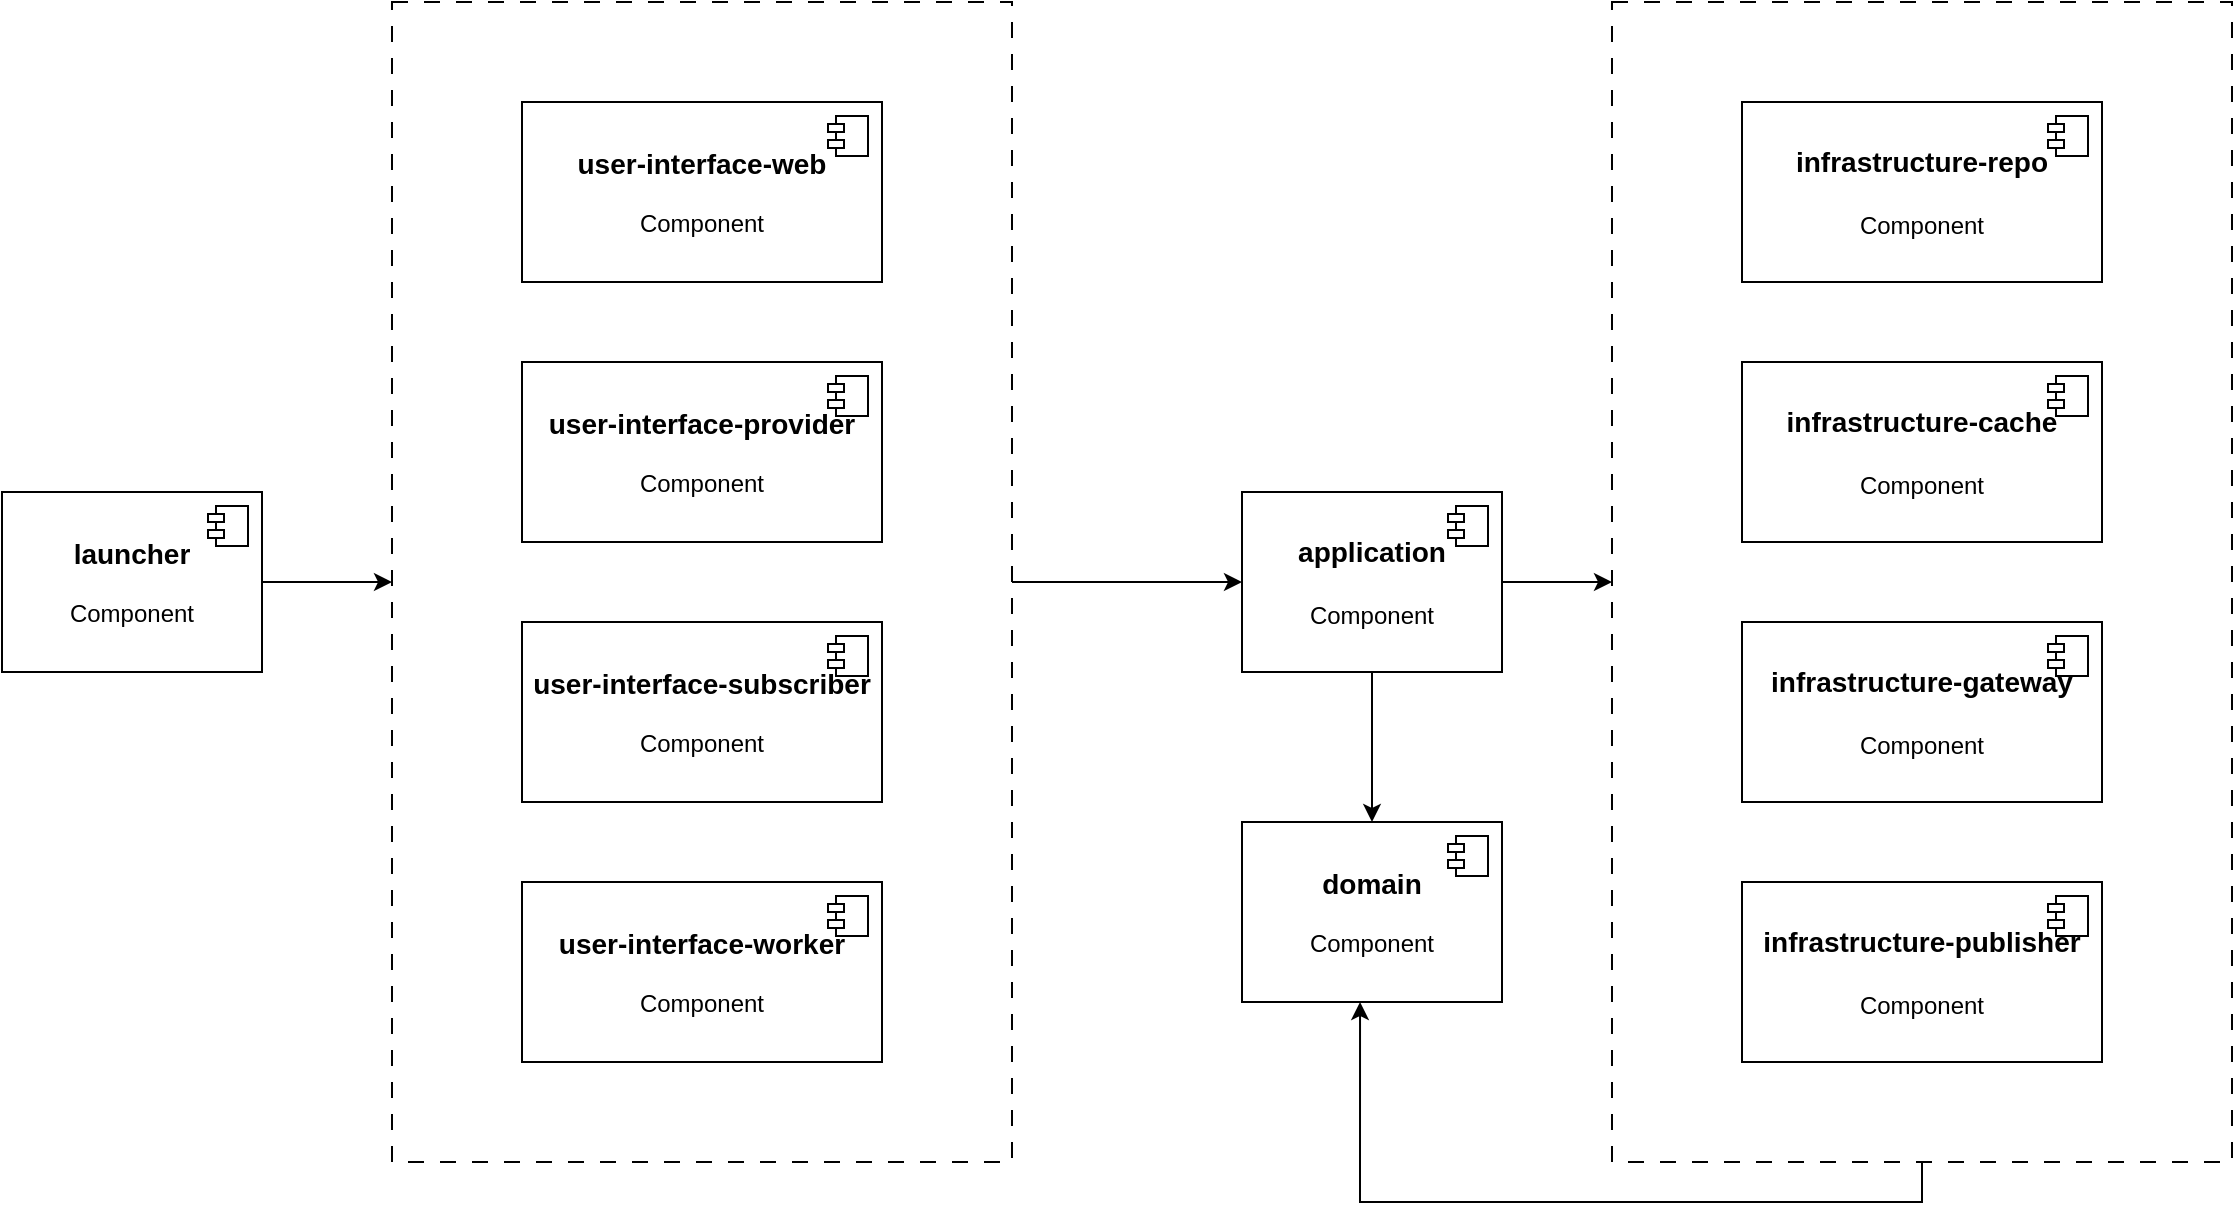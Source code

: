 <mxfile version="26.0.16">
  <diagram name="第 1 页" id="WEVsxDl_lPedR6Gp7m13">
    <mxGraphModel dx="2074" dy="1121" grid="1" gridSize="10" guides="1" tooltips="1" connect="1" arrows="1" fold="1" page="0" pageScale="1" pageWidth="827" pageHeight="1169" math="0" shadow="0">
      <root>
        <mxCell id="0" />
        <mxCell id="1" parent="0" />
        <mxCell id="cf5Hu1HwBuPEVgfERSGL-36" value="" style="edgeStyle=orthogonalEdgeStyle;rounded=0;orthogonalLoop=1;jettySize=auto;html=1;" edge="1" parent="1" source="cf5Hu1HwBuPEVgfERSGL-30" target="cf5Hu1HwBuPEVgfERSGL-14">
          <mxGeometry relative="1" as="geometry" />
        </mxCell>
        <mxCell id="cf5Hu1HwBuPEVgfERSGL-30" value="" style="rounded=0;whiteSpace=wrap;html=1;fillColor=none;dashed=1;dashPattern=8 8;" vertex="1" parent="1">
          <mxGeometry x="195" y="220" width="310" height="580" as="geometry" />
        </mxCell>
        <mxCell id="cf5Hu1HwBuPEVgfERSGL-35" value="" style="edgeStyle=orthogonalEdgeStyle;rounded=0;orthogonalLoop=1;jettySize=auto;html=1;" edge="1" parent="1" source="cf5Hu1HwBuPEVgfERSGL-1" target="cf5Hu1HwBuPEVgfERSGL-30">
          <mxGeometry relative="1" as="geometry" />
        </mxCell>
        <mxCell id="cf5Hu1HwBuPEVgfERSGL-1" value="&lt;div&gt;&lt;b&gt;&lt;font style=&quot;font-size: 14px;&quot;&gt;launcher&lt;/font&gt;&lt;/b&gt;&lt;/div&gt;&lt;div&gt;&lt;b&gt;&lt;br&gt;&lt;/b&gt;&lt;/div&gt;Component" style="html=1;dropTarget=0;whiteSpace=wrap;" vertex="1" parent="1">
          <mxGeometry y="465" width="130" height="90" as="geometry" />
        </mxCell>
        <mxCell id="cf5Hu1HwBuPEVgfERSGL-2" value="" style="shape=module;jettyWidth=8;jettyHeight=4;" vertex="1" parent="cf5Hu1HwBuPEVgfERSGL-1">
          <mxGeometry x="1" width="20" height="20" relative="1" as="geometry">
            <mxPoint x="-27" y="7" as="offset" />
          </mxGeometry>
        </mxCell>
        <mxCell id="cf5Hu1HwBuPEVgfERSGL-3" value="&lt;div&gt;&lt;b&gt;&lt;font style=&quot;font-size: 14px;&quot;&gt;user-interface-web&lt;/font&gt;&lt;/b&gt;&lt;/div&gt;&lt;div&gt;&lt;b&gt;&lt;br&gt;&lt;/b&gt;&lt;/div&gt;Component" style="html=1;dropTarget=0;whiteSpace=wrap;" vertex="1" parent="1">
          <mxGeometry x="260" y="270" width="180" height="90" as="geometry" />
        </mxCell>
        <mxCell id="cf5Hu1HwBuPEVgfERSGL-4" value="" style="shape=module;jettyWidth=8;jettyHeight=4;" vertex="1" parent="cf5Hu1HwBuPEVgfERSGL-3">
          <mxGeometry x="1" width="20" height="20" relative="1" as="geometry">
            <mxPoint x="-27" y="7" as="offset" />
          </mxGeometry>
        </mxCell>
        <mxCell id="cf5Hu1HwBuPEVgfERSGL-5" value="&lt;div&gt;&lt;b&gt;&lt;font style=&quot;font-size: 14px;&quot;&gt;user-interface-provider&lt;/font&gt;&lt;/b&gt;&lt;/div&gt;&lt;div&gt;&lt;b&gt;&lt;br&gt;&lt;/b&gt;&lt;/div&gt;Component" style="html=1;dropTarget=0;whiteSpace=wrap;" vertex="1" parent="1">
          <mxGeometry x="260" y="400" width="180" height="90" as="geometry" />
        </mxCell>
        <mxCell id="cf5Hu1HwBuPEVgfERSGL-6" value="" style="shape=module;jettyWidth=8;jettyHeight=4;" vertex="1" parent="cf5Hu1HwBuPEVgfERSGL-5">
          <mxGeometry x="1" width="20" height="20" relative="1" as="geometry">
            <mxPoint x="-27" y="7" as="offset" />
          </mxGeometry>
        </mxCell>
        <mxCell id="cf5Hu1HwBuPEVgfERSGL-7" value="&lt;div&gt;&lt;b&gt;&lt;font style=&quot;font-size: 14px;&quot;&gt;user-interface-subscriber&lt;/font&gt;&lt;/b&gt;&lt;/div&gt;&lt;div&gt;&lt;b&gt;&lt;br&gt;&lt;/b&gt;&lt;/div&gt;Component" style="html=1;dropTarget=0;whiteSpace=wrap;" vertex="1" parent="1">
          <mxGeometry x="260" y="530" width="180" height="90" as="geometry" />
        </mxCell>
        <mxCell id="cf5Hu1HwBuPEVgfERSGL-8" value="" style="shape=module;jettyWidth=8;jettyHeight=4;" vertex="1" parent="cf5Hu1HwBuPEVgfERSGL-7">
          <mxGeometry x="1" width="20" height="20" relative="1" as="geometry">
            <mxPoint x="-27" y="7" as="offset" />
          </mxGeometry>
        </mxCell>
        <mxCell id="cf5Hu1HwBuPEVgfERSGL-9" value="&lt;div&gt;&lt;b&gt;&lt;font style=&quot;font-size: 14px;&quot;&gt;user-interface-worker&lt;/font&gt;&lt;/b&gt;&lt;/div&gt;&lt;div&gt;&lt;b&gt;&lt;br&gt;&lt;/b&gt;&lt;/div&gt;Component" style="html=1;dropTarget=0;whiteSpace=wrap;" vertex="1" parent="1">
          <mxGeometry x="260" y="660" width="180" height="90" as="geometry" />
        </mxCell>
        <mxCell id="cf5Hu1HwBuPEVgfERSGL-10" value="" style="shape=module;jettyWidth=8;jettyHeight=4;" vertex="1" parent="cf5Hu1HwBuPEVgfERSGL-9">
          <mxGeometry x="1" width="20" height="20" relative="1" as="geometry">
            <mxPoint x="-27" y="7" as="offset" />
          </mxGeometry>
        </mxCell>
        <mxCell id="cf5Hu1HwBuPEVgfERSGL-37" value="" style="edgeStyle=orthogonalEdgeStyle;rounded=0;orthogonalLoop=1;jettySize=auto;html=1;" edge="1" parent="1" source="cf5Hu1HwBuPEVgfERSGL-14" target="cf5Hu1HwBuPEVgfERSGL-31">
          <mxGeometry relative="1" as="geometry" />
        </mxCell>
        <mxCell id="cf5Hu1HwBuPEVgfERSGL-39" style="edgeStyle=orthogonalEdgeStyle;rounded=0;orthogonalLoop=1;jettySize=auto;html=1;entryX=0.5;entryY=0;entryDx=0;entryDy=0;" edge="1" parent="1" source="cf5Hu1HwBuPEVgfERSGL-14" target="cf5Hu1HwBuPEVgfERSGL-16">
          <mxGeometry relative="1" as="geometry" />
        </mxCell>
        <mxCell id="cf5Hu1HwBuPEVgfERSGL-14" value="&lt;div&gt;&lt;span style=&quot;font-size: 14px;&quot;&gt;&lt;b&gt;application&lt;/b&gt;&lt;/span&gt;&lt;/div&gt;&lt;div&gt;&lt;span style=&quot;font-size: 14px;&quot;&gt;&lt;b&gt;&lt;br&gt;&lt;/b&gt;&lt;/span&gt;&lt;/div&gt;Component" style="html=1;dropTarget=0;whiteSpace=wrap;" vertex="1" parent="1">
          <mxGeometry x="620" y="465" width="130" height="90" as="geometry" />
        </mxCell>
        <mxCell id="cf5Hu1HwBuPEVgfERSGL-15" value="" style="shape=module;jettyWidth=8;jettyHeight=4;" vertex="1" parent="cf5Hu1HwBuPEVgfERSGL-14">
          <mxGeometry x="1" width="20" height="20" relative="1" as="geometry">
            <mxPoint x="-27" y="7" as="offset" />
          </mxGeometry>
        </mxCell>
        <mxCell id="cf5Hu1HwBuPEVgfERSGL-16" value="&lt;div&gt;&lt;b&gt;&lt;font style=&quot;font-size: 14px;&quot;&gt;domain&lt;/font&gt;&lt;/b&gt;&lt;/div&gt;&lt;div&gt;&lt;b&gt;&lt;br&gt;&lt;/b&gt;&lt;/div&gt;Component" style="html=1;dropTarget=0;whiteSpace=wrap;" vertex="1" parent="1">
          <mxGeometry x="620" y="630" width="130" height="90" as="geometry" />
        </mxCell>
        <mxCell id="cf5Hu1HwBuPEVgfERSGL-17" value="" style="shape=module;jettyWidth=8;jettyHeight=4;" vertex="1" parent="cf5Hu1HwBuPEVgfERSGL-16">
          <mxGeometry x="1" width="20" height="20" relative="1" as="geometry">
            <mxPoint x="-27" y="7" as="offset" />
          </mxGeometry>
        </mxCell>
        <mxCell id="cf5Hu1HwBuPEVgfERSGL-20" value="&lt;div&gt;&lt;span style=&quot;font-size: 14px;&quot;&gt;&lt;b&gt;infrastructure-repo&lt;/b&gt;&lt;/span&gt;&lt;/div&gt;&lt;div&gt;&lt;span style=&quot;font-size: 14px;&quot;&gt;&lt;b&gt;&lt;br&gt;&lt;/b&gt;&lt;/span&gt;&lt;/div&gt;Component" style="html=1;dropTarget=0;whiteSpace=wrap;" vertex="1" parent="1">
          <mxGeometry x="870" y="270" width="180" height="90" as="geometry" />
        </mxCell>
        <mxCell id="cf5Hu1HwBuPEVgfERSGL-21" value="" style="shape=module;jettyWidth=8;jettyHeight=4;" vertex="1" parent="cf5Hu1HwBuPEVgfERSGL-20">
          <mxGeometry x="1" width="20" height="20" relative="1" as="geometry">
            <mxPoint x="-27" y="7" as="offset" />
          </mxGeometry>
        </mxCell>
        <mxCell id="cf5Hu1HwBuPEVgfERSGL-24" value="&lt;div&gt;&lt;span style=&quot;font-size: 14px;&quot;&gt;&lt;b&gt;infrastructure-gateway&lt;/b&gt;&lt;/span&gt;&lt;/div&gt;&lt;div&gt;&lt;span style=&quot;font-size: 14px;&quot;&gt;&lt;b&gt;&lt;br&gt;&lt;/b&gt;&lt;/span&gt;&lt;/div&gt;Component" style="html=1;dropTarget=0;whiteSpace=wrap;" vertex="1" parent="1">
          <mxGeometry x="870" y="530" width="180" height="90" as="geometry" />
        </mxCell>
        <mxCell id="cf5Hu1HwBuPEVgfERSGL-25" value="" style="shape=module;jettyWidth=8;jettyHeight=4;" vertex="1" parent="cf5Hu1HwBuPEVgfERSGL-24">
          <mxGeometry x="1" width="20" height="20" relative="1" as="geometry">
            <mxPoint x="-27" y="7" as="offset" />
          </mxGeometry>
        </mxCell>
        <mxCell id="cf5Hu1HwBuPEVgfERSGL-26" value="&lt;div&gt;&lt;span style=&quot;font-size: 14px;&quot;&gt;&lt;b&gt;infrastructure-cache&lt;/b&gt;&lt;/span&gt;&lt;/div&gt;&lt;div&gt;&lt;span style=&quot;font-size: 14px;&quot;&gt;&lt;b&gt;&lt;br&gt;&lt;/b&gt;&lt;/span&gt;&lt;/div&gt;Component" style="html=1;dropTarget=0;whiteSpace=wrap;" vertex="1" parent="1">
          <mxGeometry x="870" y="400" width="180" height="90" as="geometry" />
        </mxCell>
        <mxCell id="cf5Hu1HwBuPEVgfERSGL-27" value="" style="shape=module;jettyWidth=8;jettyHeight=4;" vertex="1" parent="cf5Hu1HwBuPEVgfERSGL-26">
          <mxGeometry x="1" width="20" height="20" relative="1" as="geometry">
            <mxPoint x="-27" y="7" as="offset" />
          </mxGeometry>
        </mxCell>
        <mxCell id="cf5Hu1HwBuPEVgfERSGL-28" value="&lt;div&gt;&lt;span style=&quot;font-size: 14px;&quot;&gt;&lt;b&gt;infrastructure-publisher&lt;/b&gt;&lt;/span&gt;&lt;/div&gt;&lt;div&gt;&lt;span style=&quot;font-size: 14px;&quot;&gt;&lt;b&gt;&lt;br&gt;&lt;/b&gt;&lt;/span&gt;&lt;/div&gt;Component" style="html=1;dropTarget=0;whiteSpace=wrap;" vertex="1" parent="1">
          <mxGeometry x="870" y="660" width="180" height="90" as="geometry" />
        </mxCell>
        <mxCell id="cf5Hu1HwBuPEVgfERSGL-29" value="" style="shape=module;jettyWidth=8;jettyHeight=4;" vertex="1" parent="cf5Hu1HwBuPEVgfERSGL-28">
          <mxGeometry x="1" width="20" height="20" relative="1" as="geometry">
            <mxPoint x="-27" y="7" as="offset" />
          </mxGeometry>
        </mxCell>
        <mxCell id="cf5Hu1HwBuPEVgfERSGL-31" value="" style="rounded=0;whiteSpace=wrap;html=1;fillColor=none;dashed=1;dashPattern=8 8;" vertex="1" parent="1">
          <mxGeometry x="805" y="220" width="310" height="580" as="geometry" />
        </mxCell>
        <mxCell id="cf5Hu1HwBuPEVgfERSGL-40" style="edgeStyle=orthogonalEdgeStyle;rounded=0;orthogonalLoop=1;jettySize=auto;html=1;entryX=0.454;entryY=1;entryDx=0;entryDy=0;entryPerimeter=0;" edge="1" parent="1" source="cf5Hu1HwBuPEVgfERSGL-31" target="cf5Hu1HwBuPEVgfERSGL-16">
          <mxGeometry relative="1" as="geometry">
            <Array as="points">
              <mxPoint x="960" y="820" />
              <mxPoint x="679" y="820" />
            </Array>
          </mxGeometry>
        </mxCell>
      </root>
    </mxGraphModel>
  </diagram>
</mxfile>
